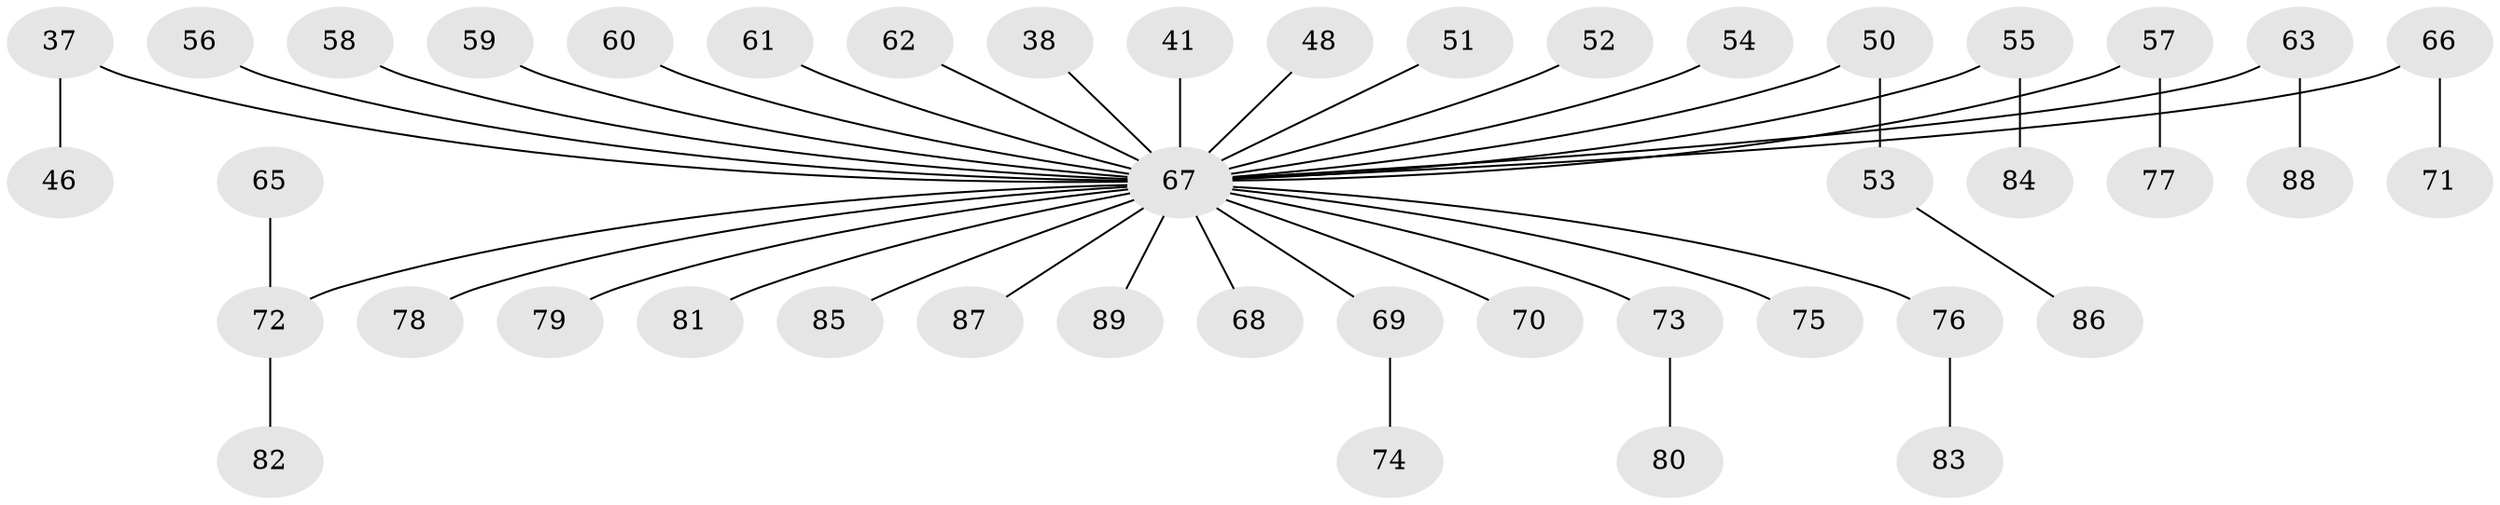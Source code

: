 // original degree distribution, {6: 0.02247191011235955, 9: 0.011235955056179775, 5: 0.033707865168539325, 3: 0.07865168539325842, 1: 0.5280898876404494, 8: 0.011235955056179775, 2: 0.2696629213483146, 4: 0.0449438202247191}
// Generated by graph-tools (version 1.1) at 2025/52/03/09/25 04:52:33]
// undirected, 44 vertices, 43 edges
graph export_dot {
graph [start="1"]
  node [color=gray90,style=filled];
  37;
  38;
  41;
  46;
  48;
  50;
  51;
  52;
  53;
  54;
  55;
  56;
  57;
  58;
  59;
  60;
  61;
  62;
  63;
  65;
  66 [super="+64"];
  67 [super="+32+4+7+16+11+40+24+12+17+33+19+21+22+26+27+47+31+34+35"];
  68;
  69;
  70;
  71;
  72 [super="+28"];
  73;
  74;
  75;
  76;
  77;
  78;
  79;
  80;
  81;
  82;
  83;
  84;
  85;
  86;
  87;
  88;
  89;
  37 -- 46;
  37 -- 67;
  38 -- 67;
  41 -- 67;
  48 -- 67;
  50 -- 53;
  50 -- 67;
  51 -- 67;
  52 -- 67;
  53 -- 86;
  54 -- 67;
  55 -- 84;
  55 -- 67;
  56 -- 67;
  57 -- 77;
  57 -- 67;
  58 -- 67;
  59 -- 67;
  60 -- 67;
  61 -- 67;
  62 -- 67;
  63 -- 88;
  63 -- 67;
  65 -- 72;
  66 -- 67;
  66 -- 71;
  67 -- 78;
  67 -- 70;
  67 -- 73;
  67 -- 76;
  67 -- 85;
  67 -- 87;
  67 -- 68;
  67 -- 69;
  67 -- 75;
  67 -- 79;
  67 -- 89;
  67 -- 72;
  67 -- 81;
  69 -- 74;
  72 -- 82;
  73 -- 80;
  76 -- 83;
}
